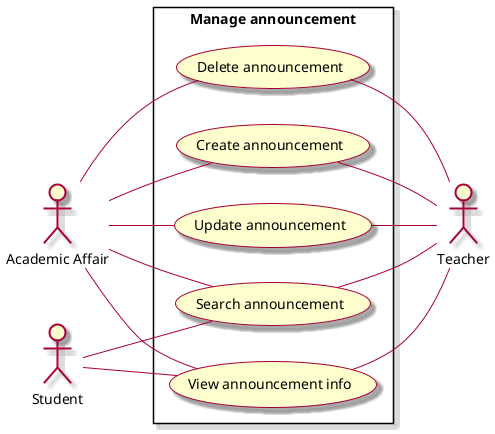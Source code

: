 @startuml ManageAnnouncement

skin rose
left to right direction

actor "Academic Affair" as aa
actor "Teacher" as t
actor "Student" as s

rectangle "Manage announcement" {
    usecase "Create announcement" as createAnnouncement
    usecase "View announcement info" as viewAnnouncementInfo
    usecase "Update announcement" as updateAnnouncement
    usecase "Delete announcement" as deleteAnnouncement
    
    usecase "Search announcement" as searchAnnouncement
}

aa -- createAnnouncement
aa -- viewAnnouncementInfo
aa -- updateAnnouncement
aa -- deleteAnnouncement
createAnnouncement -- t
viewAnnouncementInfo -- t
updateAnnouncement -- t
deleteAnnouncement -- t
viewAnnouncementInfo -- s

aa -- searchAnnouncement
searchAnnouncement -- t
s -- searchAnnouncement

@enduml